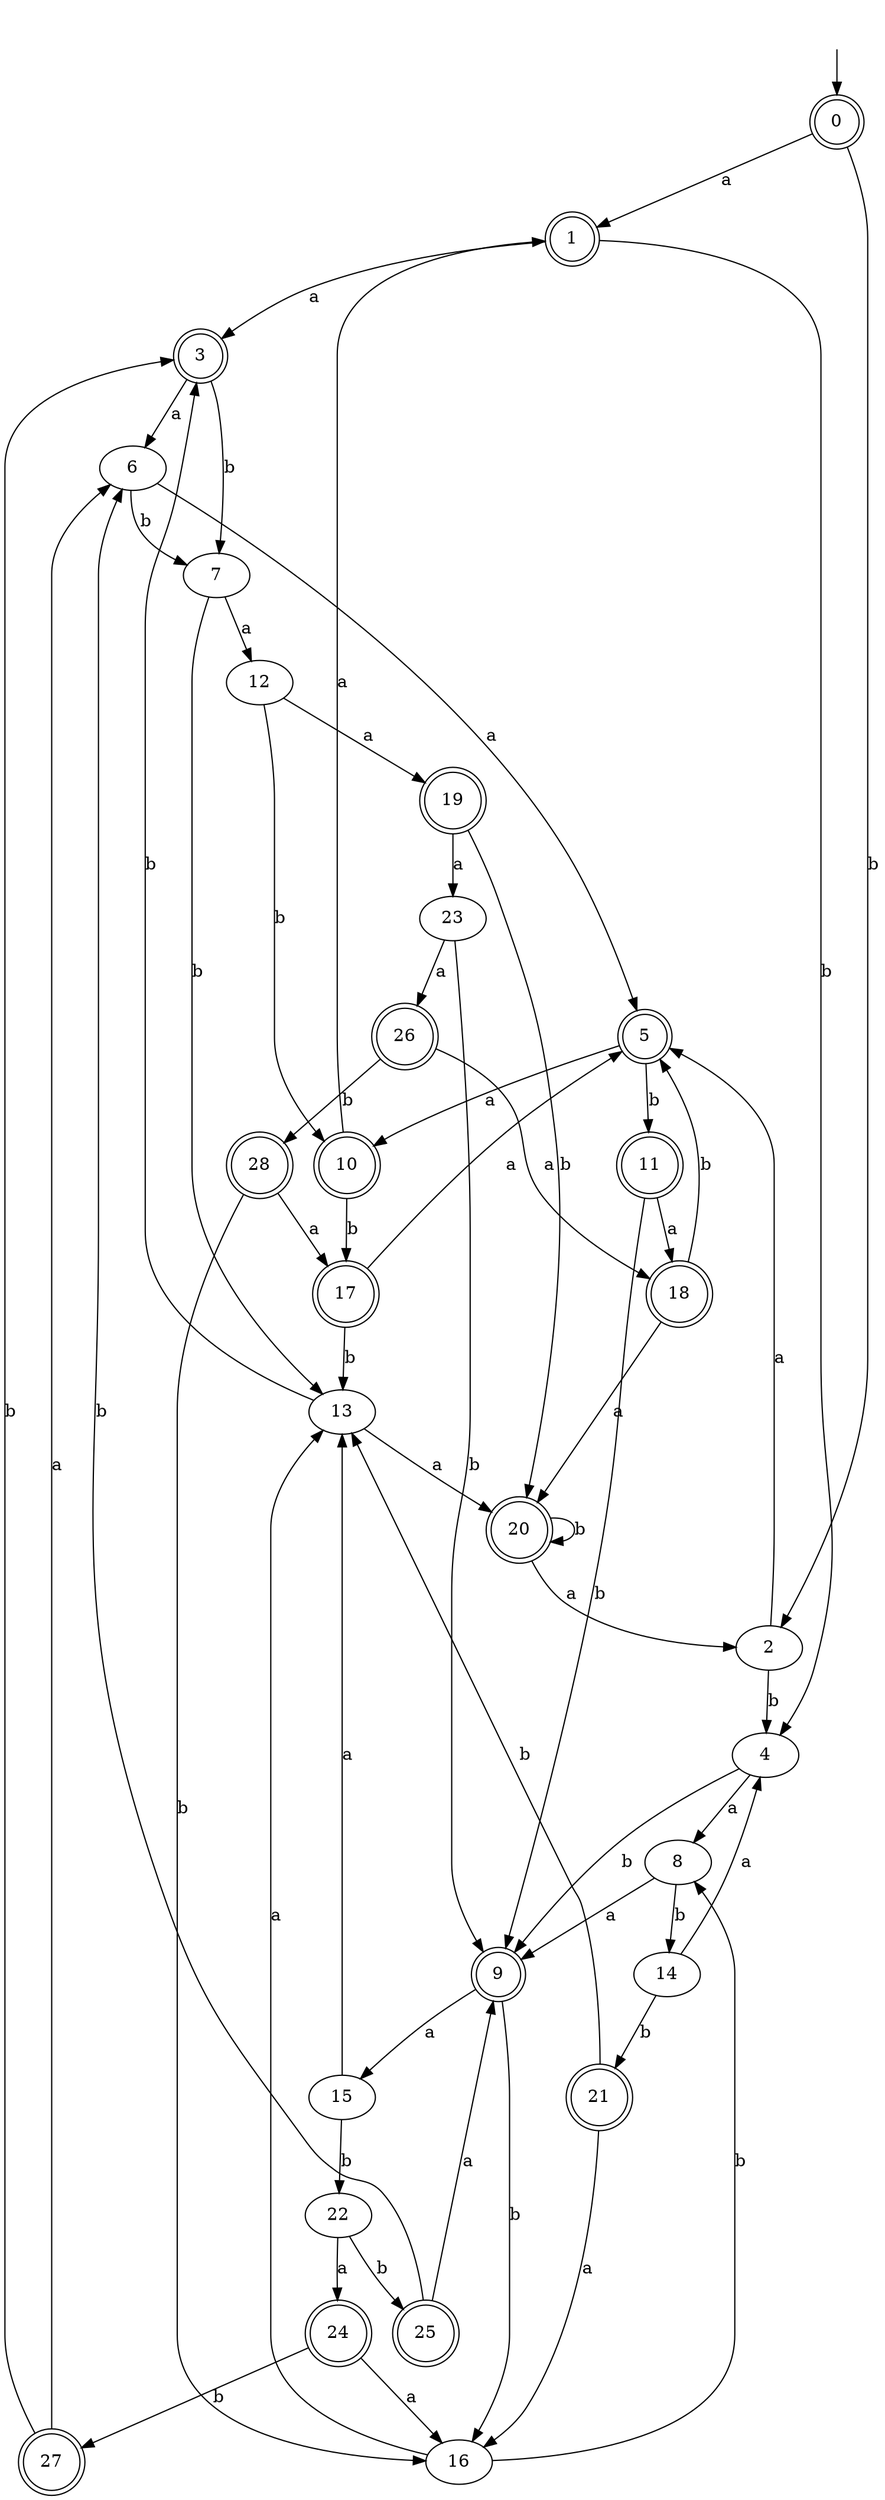 digraph RandomDFA {
  __start0 [label="", shape=none];
  __start0 -> 0 [label=""];
  0 [shape=circle] [shape=doublecircle]
  0 -> 1 [label="a"]
  0 -> 2 [label="b"]
  1 [shape=doublecircle]
  1 -> 3 [label="a"]
  1 -> 4 [label="b"]
  2
  2 -> 5 [label="a"]
  2 -> 4 [label="b"]
  3 [shape=doublecircle]
  3 -> 6 [label="a"]
  3 -> 7 [label="b"]
  4
  4 -> 8 [label="a"]
  4 -> 9 [label="b"]
  5 [shape=doublecircle]
  5 -> 10 [label="a"]
  5 -> 11 [label="b"]
  6
  6 -> 5 [label="a"]
  6 -> 7 [label="b"]
  7
  7 -> 12 [label="a"]
  7 -> 13 [label="b"]
  8
  8 -> 9 [label="a"]
  8 -> 14 [label="b"]
  9 [shape=doublecircle]
  9 -> 15 [label="a"]
  9 -> 16 [label="b"]
  10 [shape=doublecircle]
  10 -> 1 [label="a"]
  10 -> 17 [label="b"]
  11 [shape=doublecircle]
  11 -> 18 [label="a"]
  11 -> 9 [label="b"]
  12
  12 -> 19 [label="a"]
  12 -> 10 [label="b"]
  13
  13 -> 20 [label="a"]
  13 -> 3 [label="b"]
  14
  14 -> 4 [label="a"]
  14 -> 21 [label="b"]
  15
  15 -> 13 [label="a"]
  15 -> 22 [label="b"]
  16
  16 -> 13 [label="a"]
  16 -> 8 [label="b"]
  17 [shape=doublecircle]
  17 -> 5 [label="a"]
  17 -> 13 [label="b"]
  18 [shape=doublecircle]
  18 -> 20 [label="a"]
  18 -> 5 [label="b"]
  19 [shape=doublecircle]
  19 -> 23 [label="a"]
  19 -> 20 [label="b"]
  20 [shape=doublecircle]
  20 -> 2 [label="a"]
  20 -> 20 [label="b"]
  21 [shape=doublecircle]
  21 -> 16 [label="a"]
  21 -> 13 [label="b"]
  22
  22 -> 24 [label="a"]
  22 -> 25 [label="b"]
  23
  23 -> 26 [label="a"]
  23 -> 9 [label="b"]
  24 [shape=doublecircle]
  24 -> 16 [label="a"]
  24 -> 27 [label="b"]
  25 [shape=doublecircle]
  25 -> 9 [label="a"]
  25 -> 6 [label="b"]
  26 [shape=doublecircle]
  26 -> 18 [label="a"]
  26 -> 28 [label="b"]
  27 [shape=doublecircle]
  27 -> 6 [label="a"]
  27 -> 3 [label="b"]
  28 [shape=doublecircle]
  28 -> 17 [label="a"]
  28 -> 16 [label="b"]
}
